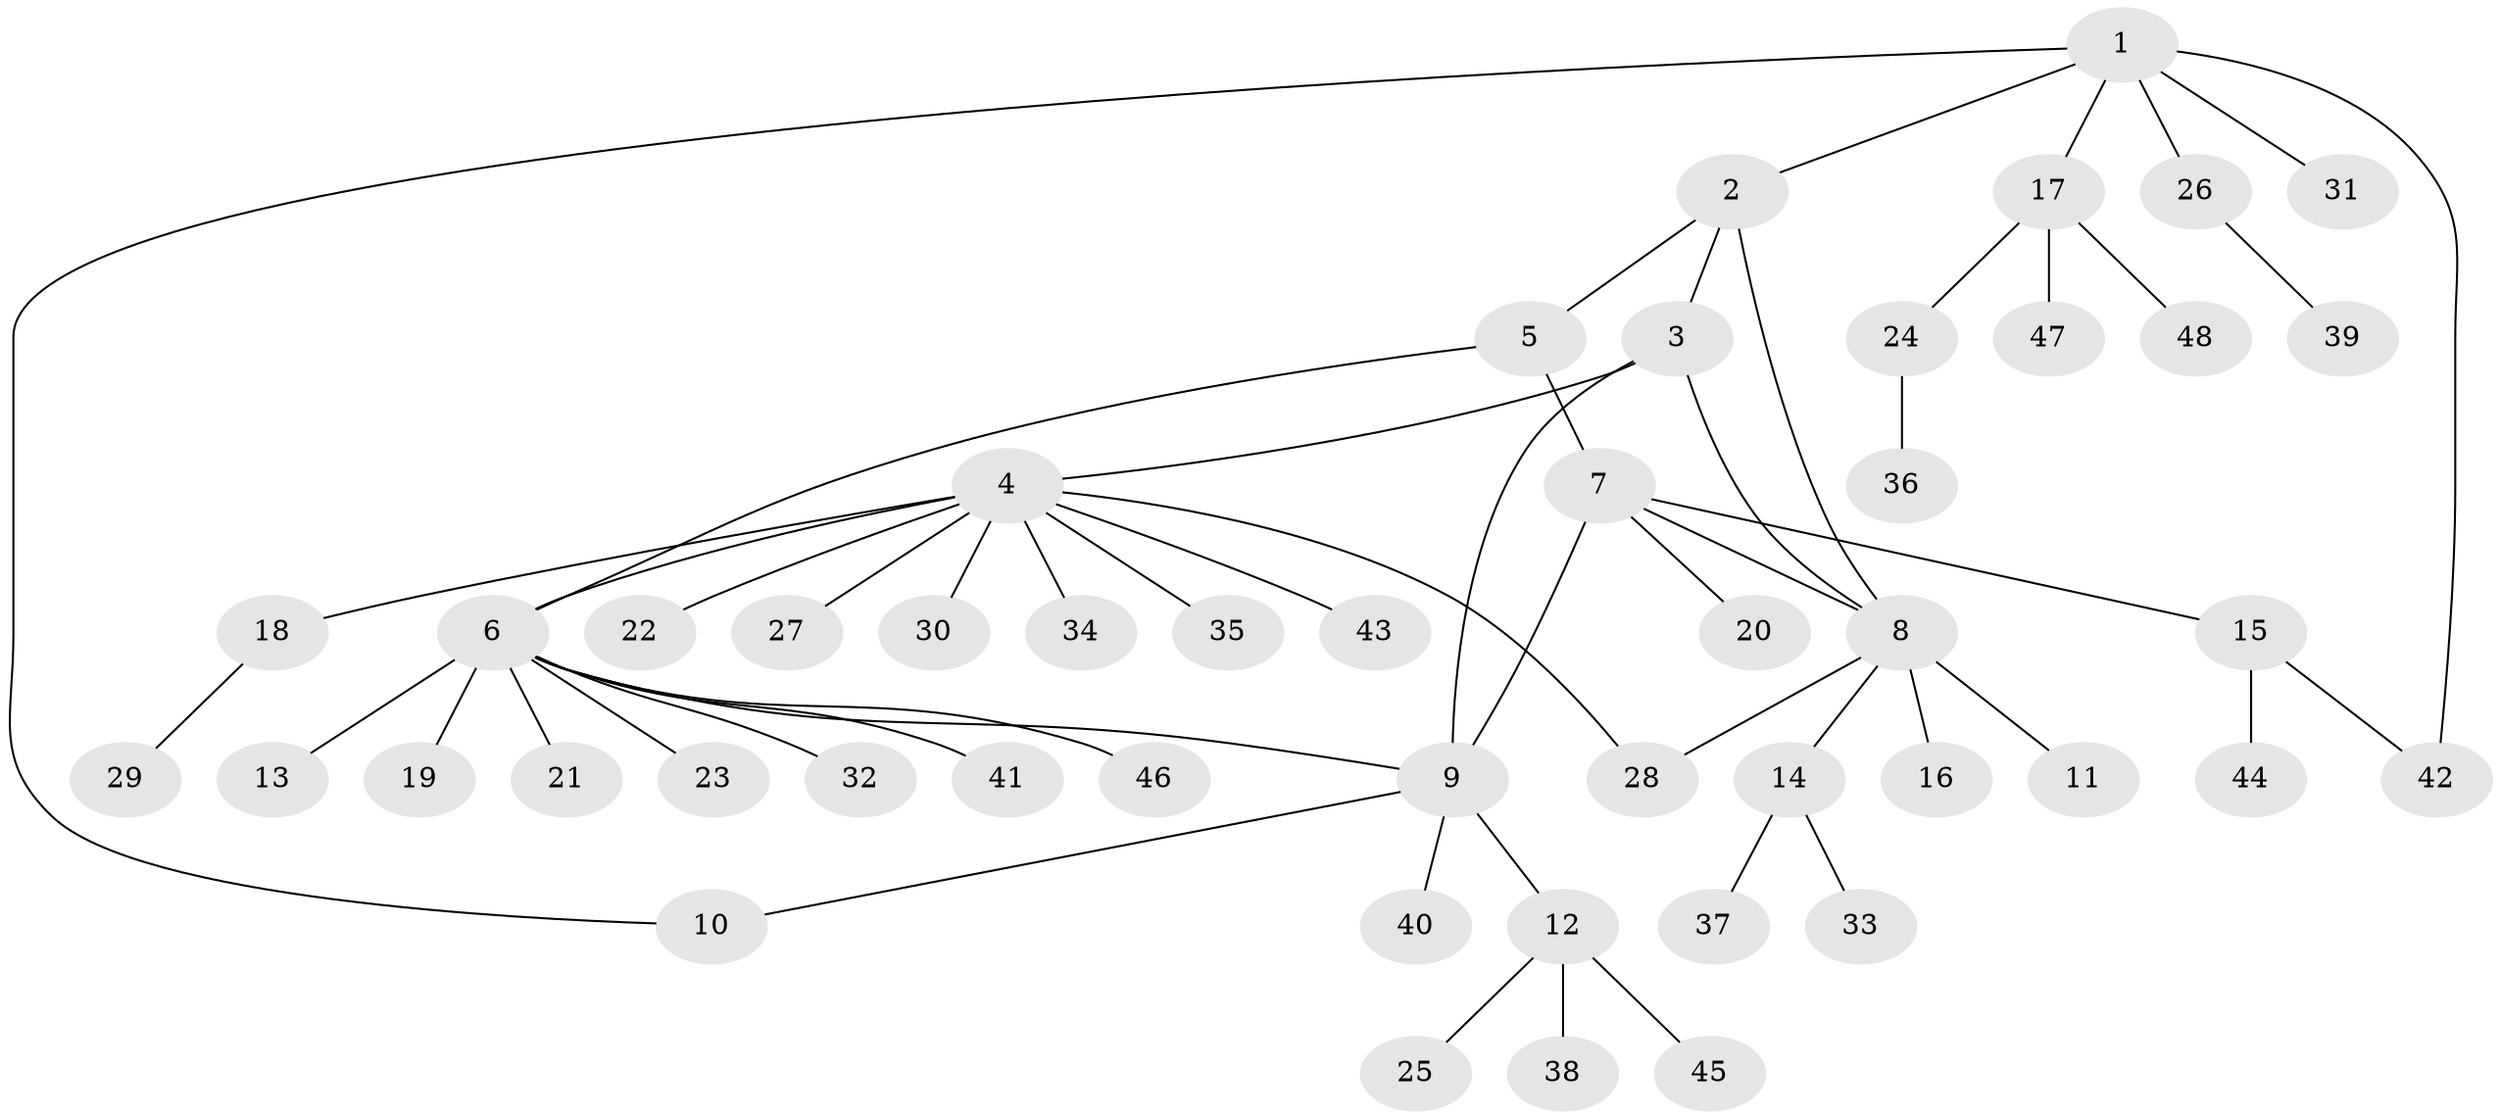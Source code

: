 // Generated by graph-tools (version 1.1) at 2025/15/03/09/25 04:15:50]
// undirected, 48 vertices, 55 edges
graph export_dot {
graph [start="1"]
  node [color=gray90,style=filled];
  1;
  2;
  3;
  4;
  5;
  6;
  7;
  8;
  9;
  10;
  11;
  12;
  13;
  14;
  15;
  16;
  17;
  18;
  19;
  20;
  21;
  22;
  23;
  24;
  25;
  26;
  27;
  28;
  29;
  30;
  31;
  32;
  33;
  34;
  35;
  36;
  37;
  38;
  39;
  40;
  41;
  42;
  43;
  44;
  45;
  46;
  47;
  48;
  1 -- 2;
  1 -- 10;
  1 -- 17;
  1 -- 26;
  1 -- 31;
  1 -- 42;
  2 -- 3;
  2 -- 5;
  2 -- 8;
  3 -- 4;
  3 -- 8;
  3 -- 9;
  4 -- 6;
  4 -- 18;
  4 -- 22;
  4 -- 27;
  4 -- 28;
  4 -- 30;
  4 -- 34;
  4 -- 35;
  4 -- 43;
  5 -- 6;
  5 -- 7;
  6 -- 9;
  6 -- 13;
  6 -- 19;
  6 -- 21;
  6 -- 23;
  6 -- 32;
  6 -- 41;
  6 -- 46;
  7 -- 8;
  7 -- 9;
  7 -- 15;
  7 -- 20;
  8 -- 11;
  8 -- 14;
  8 -- 16;
  8 -- 28;
  9 -- 10;
  9 -- 12;
  9 -- 40;
  12 -- 25;
  12 -- 38;
  12 -- 45;
  14 -- 33;
  14 -- 37;
  15 -- 42;
  15 -- 44;
  17 -- 24;
  17 -- 47;
  17 -- 48;
  18 -- 29;
  24 -- 36;
  26 -- 39;
}

